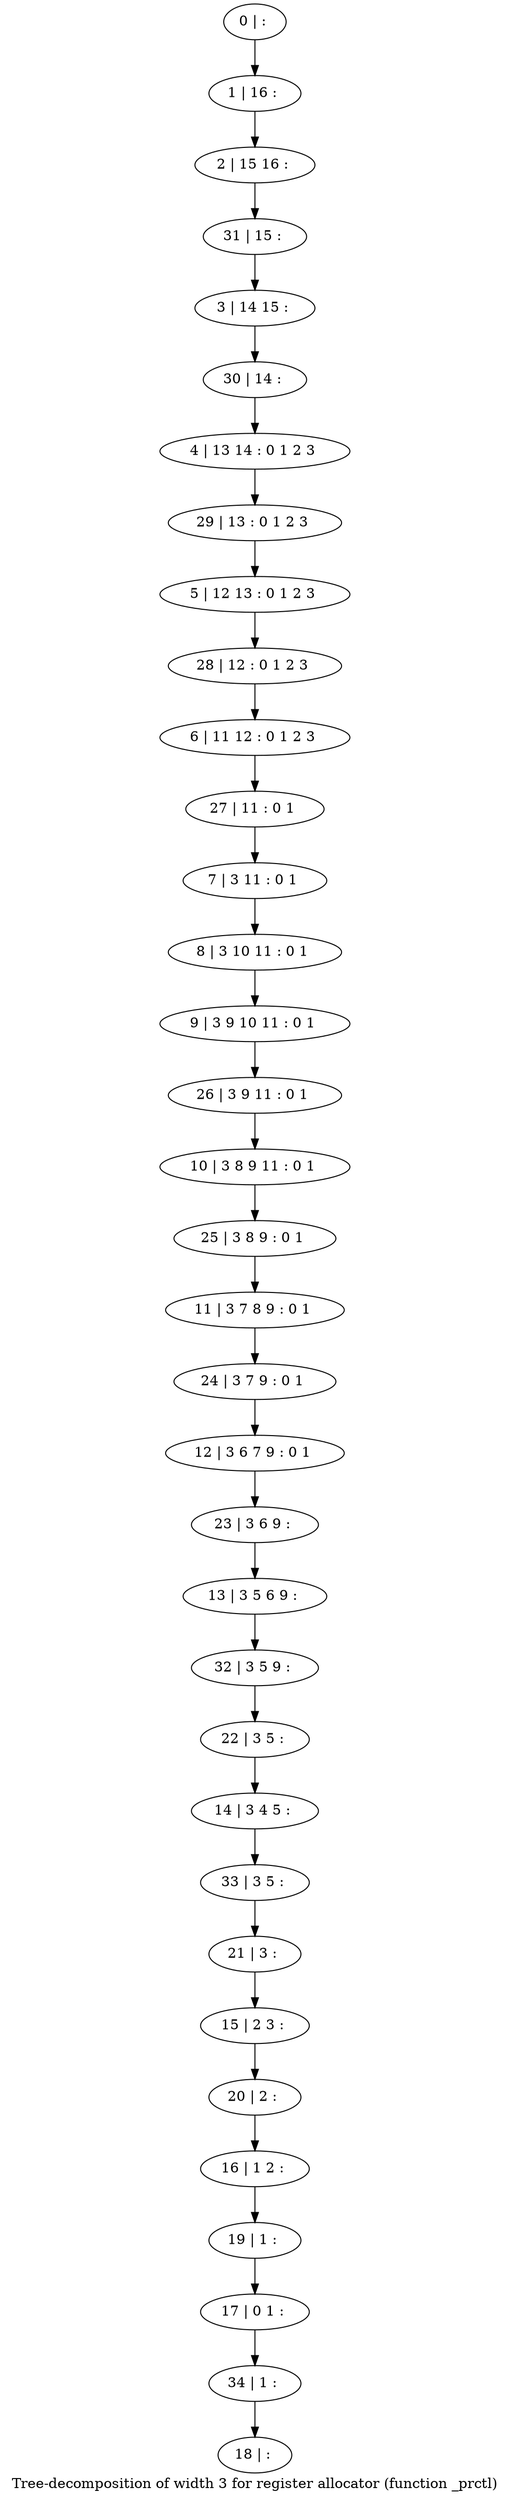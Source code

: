 digraph G {
graph [label="Tree-decomposition of width 3 for register allocator (function _prctl)"]
0[label="0 | : "];
1[label="1 | 16 : "];
2[label="2 | 15 16 : "];
3[label="3 | 14 15 : "];
4[label="4 | 13 14 : 0 1 2 3 "];
5[label="5 | 12 13 : 0 1 2 3 "];
6[label="6 | 11 12 : 0 1 2 3 "];
7[label="7 | 3 11 : 0 1 "];
8[label="8 | 3 10 11 : 0 1 "];
9[label="9 | 3 9 10 11 : 0 1 "];
10[label="10 | 3 8 9 11 : 0 1 "];
11[label="11 | 3 7 8 9 : 0 1 "];
12[label="12 | 3 6 7 9 : 0 1 "];
13[label="13 | 3 5 6 9 : "];
14[label="14 | 3 4 5 : "];
15[label="15 | 2 3 : "];
16[label="16 | 1 2 : "];
17[label="17 | 0 1 : "];
18[label="18 | : "];
19[label="19 | 1 : "];
20[label="20 | 2 : "];
21[label="21 | 3 : "];
22[label="22 | 3 5 : "];
23[label="23 | 3 6 9 : "];
24[label="24 | 3 7 9 : 0 1 "];
25[label="25 | 3 8 9 : 0 1 "];
26[label="26 | 3 9 11 : 0 1 "];
27[label="27 | 11 : 0 1 "];
28[label="28 | 12 : 0 1 2 3 "];
29[label="29 | 13 : 0 1 2 3 "];
30[label="30 | 14 : "];
31[label="31 | 15 : "];
32[label="32 | 3 5 9 : "];
33[label="33 | 3 5 : "];
34[label="34 | 1 : "];
0->1 ;
1->2 ;
7->8 ;
8->9 ;
19->17 ;
16->19 ;
20->16 ;
15->20 ;
21->15 ;
22->14 ;
23->13 ;
12->23 ;
24->12 ;
11->24 ;
25->11 ;
10->25 ;
26->10 ;
9->26 ;
27->7 ;
6->27 ;
28->6 ;
5->28 ;
29->5 ;
4->29 ;
30->4 ;
3->30 ;
31->3 ;
2->31 ;
32->22 ;
13->32 ;
33->21 ;
14->33 ;
34->18 ;
17->34 ;
}
